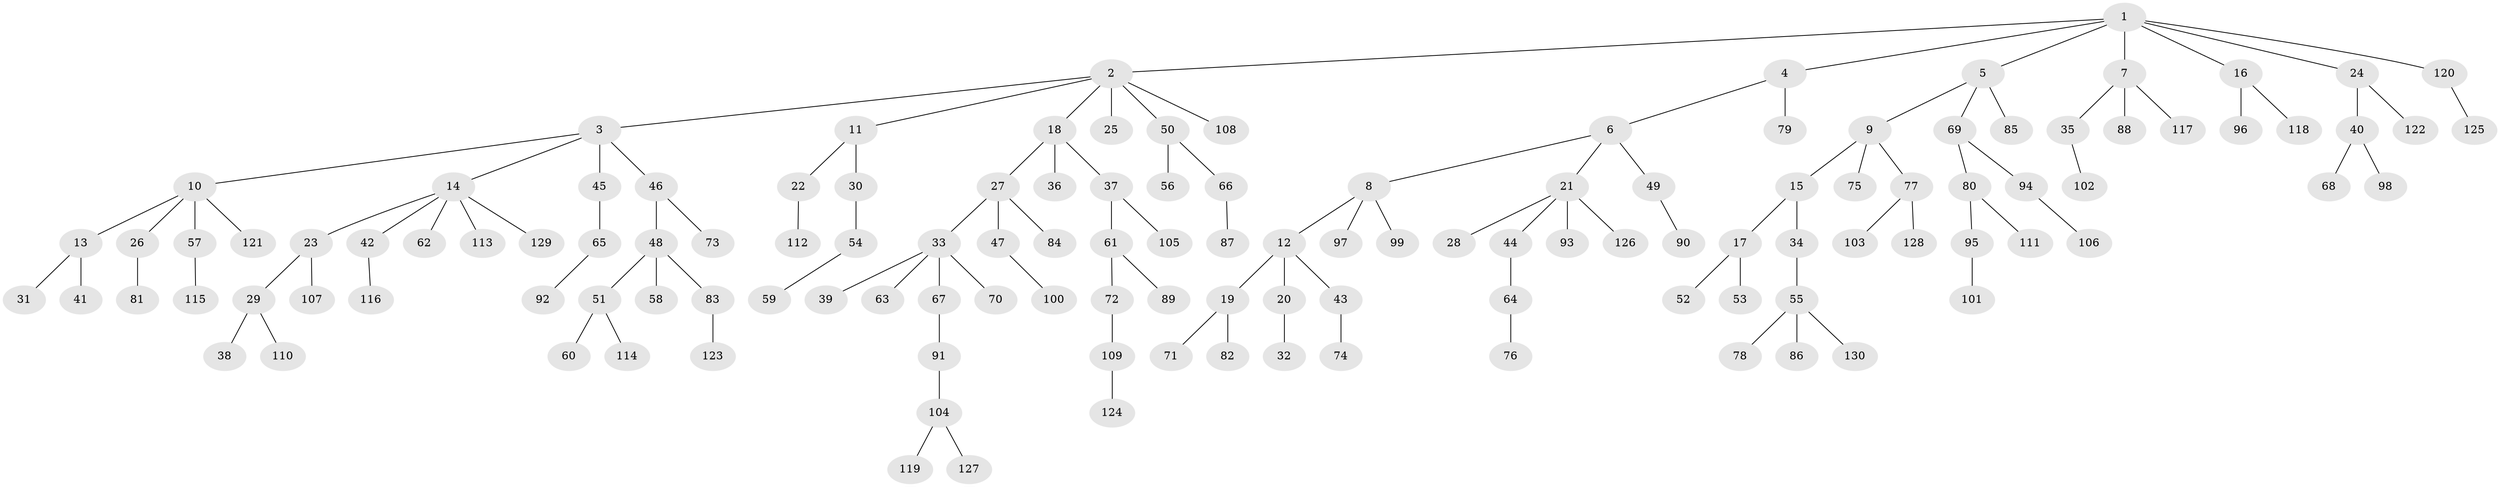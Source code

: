 // coarse degree distribution, {9: 0.011111111111111112, 10: 0.011111111111111112, 5: 0.044444444444444446, 4: 0.03333333333333333, 6: 0.044444444444444446, 3: 0.044444444444444446, 2: 0.2, 1: 0.6111111111111112}
// Generated by graph-tools (version 1.1) at 2025/24/03/03/25 07:24:05]
// undirected, 130 vertices, 129 edges
graph export_dot {
graph [start="1"]
  node [color=gray90,style=filled];
  1;
  2;
  3;
  4;
  5;
  6;
  7;
  8;
  9;
  10;
  11;
  12;
  13;
  14;
  15;
  16;
  17;
  18;
  19;
  20;
  21;
  22;
  23;
  24;
  25;
  26;
  27;
  28;
  29;
  30;
  31;
  32;
  33;
  34;
  35;
  36;
  37;
  38;
  39;
  40;
  41;
  42;
  43;
  44;
  45;
  46;
  47;
  48;
  49;
  50;
  51;
  52;
  53;
  54;
  55;
  56;
  57;
  58;
  59;
  60;
  61;
  62;
  63;
  64;
  65;
  66;
  67;
  68;
  69;
  70;
  71;
  72;
  73;
  74;
  75;
  76;
  77;
  78;
  79;
  80;
  81;
  82;
  83;
  84;
  85;
  86;
  87;
  88;
  89;
  90;
  91;
  92;
  93;
  94;
  95;
  96;
  97;
  98;
  99;
  100;
  101;
  102;
  103;
  104;
  105;
  106;
  107;
  108;
  109;
  110;
  111;
  112;
  113;
  114;
  115;
  116;
  117;
  118;
  119;
  120;
  121;
  122;
  123;
  124;
  125;
  126;
  127;
  128;
  129;
  130;
  1 -- 2;
  1 -- 4;
  1 -- 5;
  1 -- 7;
  1 -- 16;
  1 -- 24;
  1 -- 120;
  2 -- 3;
  2 -- 11;
  2 -- 18;
  2 -- 25;
  2 -- 50;
  2 -- 108;
  3 -- 10;
  3 -- 14;
  3 -- 45;
  3 -- 46;
  4 -- 6;
  4 -- 79;
  5 -- 9;
  5 -- 69;
  5 -- 85;
  6 -- 8;
  6 -- 21;
  6 -- 49;
  7 -- 35;
  7 -- 88;
  7 -- 117;
  8 -- 12;
  8 -- 97;
  8 -- 99;
  9 -- 15;
  9 -- 75;
  9 -- 77;
  10 -- 13;
  10 -- 26;
  10 -- 57;
  10 -- 121;
  11 -- 22;
  11 -- 30;
  12 -- 19;
  12 -- 20;
  12 -- 43;
  13 -- 31;
  13 -- 41;
  14 -- 23;
  14 -- 42;
  14 -- 62;
  14 -- 113;
  14 -- 129;
  15 -- 17;
  15 -- 34;
  16 -- 96;
  16 -- 118;
  17 -- 52;
  17 -- 53;
  18 -- 27;
  18 -- 36;
  18 -- 37;
  19 -- 71;
  19 -- 82;
  20 -- 32;
  21 -- 28;
  21 -- 44;
  21 -- 93;
  21 -- 126;
  22 -- 112;
  23 -- 29;
  23 -- 107;
  24 -- 40;
  24 -- 122;
  26 -- 81;
  27 -- 33;
  27 -- 47;
  27 -- 84;
  29 -- 38;
  29 -- 110;
  30 -- 54;
  33 -- 39;
  33 -- 63;
  33 -- 67;
  33 -- 70;
  34 -- 55;
  35 -- 102;
  37 -- 61;
  37 -- 105;
  40 -- 68;
  40 -- 98;
  42 -- 116;
  43 -- 74;
  44 -- 64;
  45 -- 65;
  46 -- 48;
  46 -- 73;
  47 -- 100;
  48 -- 51;
  48 -- 58;
  48 -- 83;
  49 -- 90;
  50 -- 56;
  50 -- 66;
  51 -- 60;
  51 -- 114;
  54 -- 59;
  55 -- 78;
  55 -- 86;
  55 -- 130;
  57 -- 115;
  61 -- 72;
  61 -- 89;
  64 -- 76;
  65 -- 92;
  66 -- 87;
  67 -- 91;
  69 -- 80;
  69 -- 94;
  72 -- 109;
  77 -- 103;
  77 -- 128;
  80 -- 95;
  80 -- 111;
  83 -- 123;
  91 -- 104;
  94 -- 106;
  95 -- 101;
  104 -- 119;
  104 -- 127;
  109 -- 124;
  120 -- 125;
}
